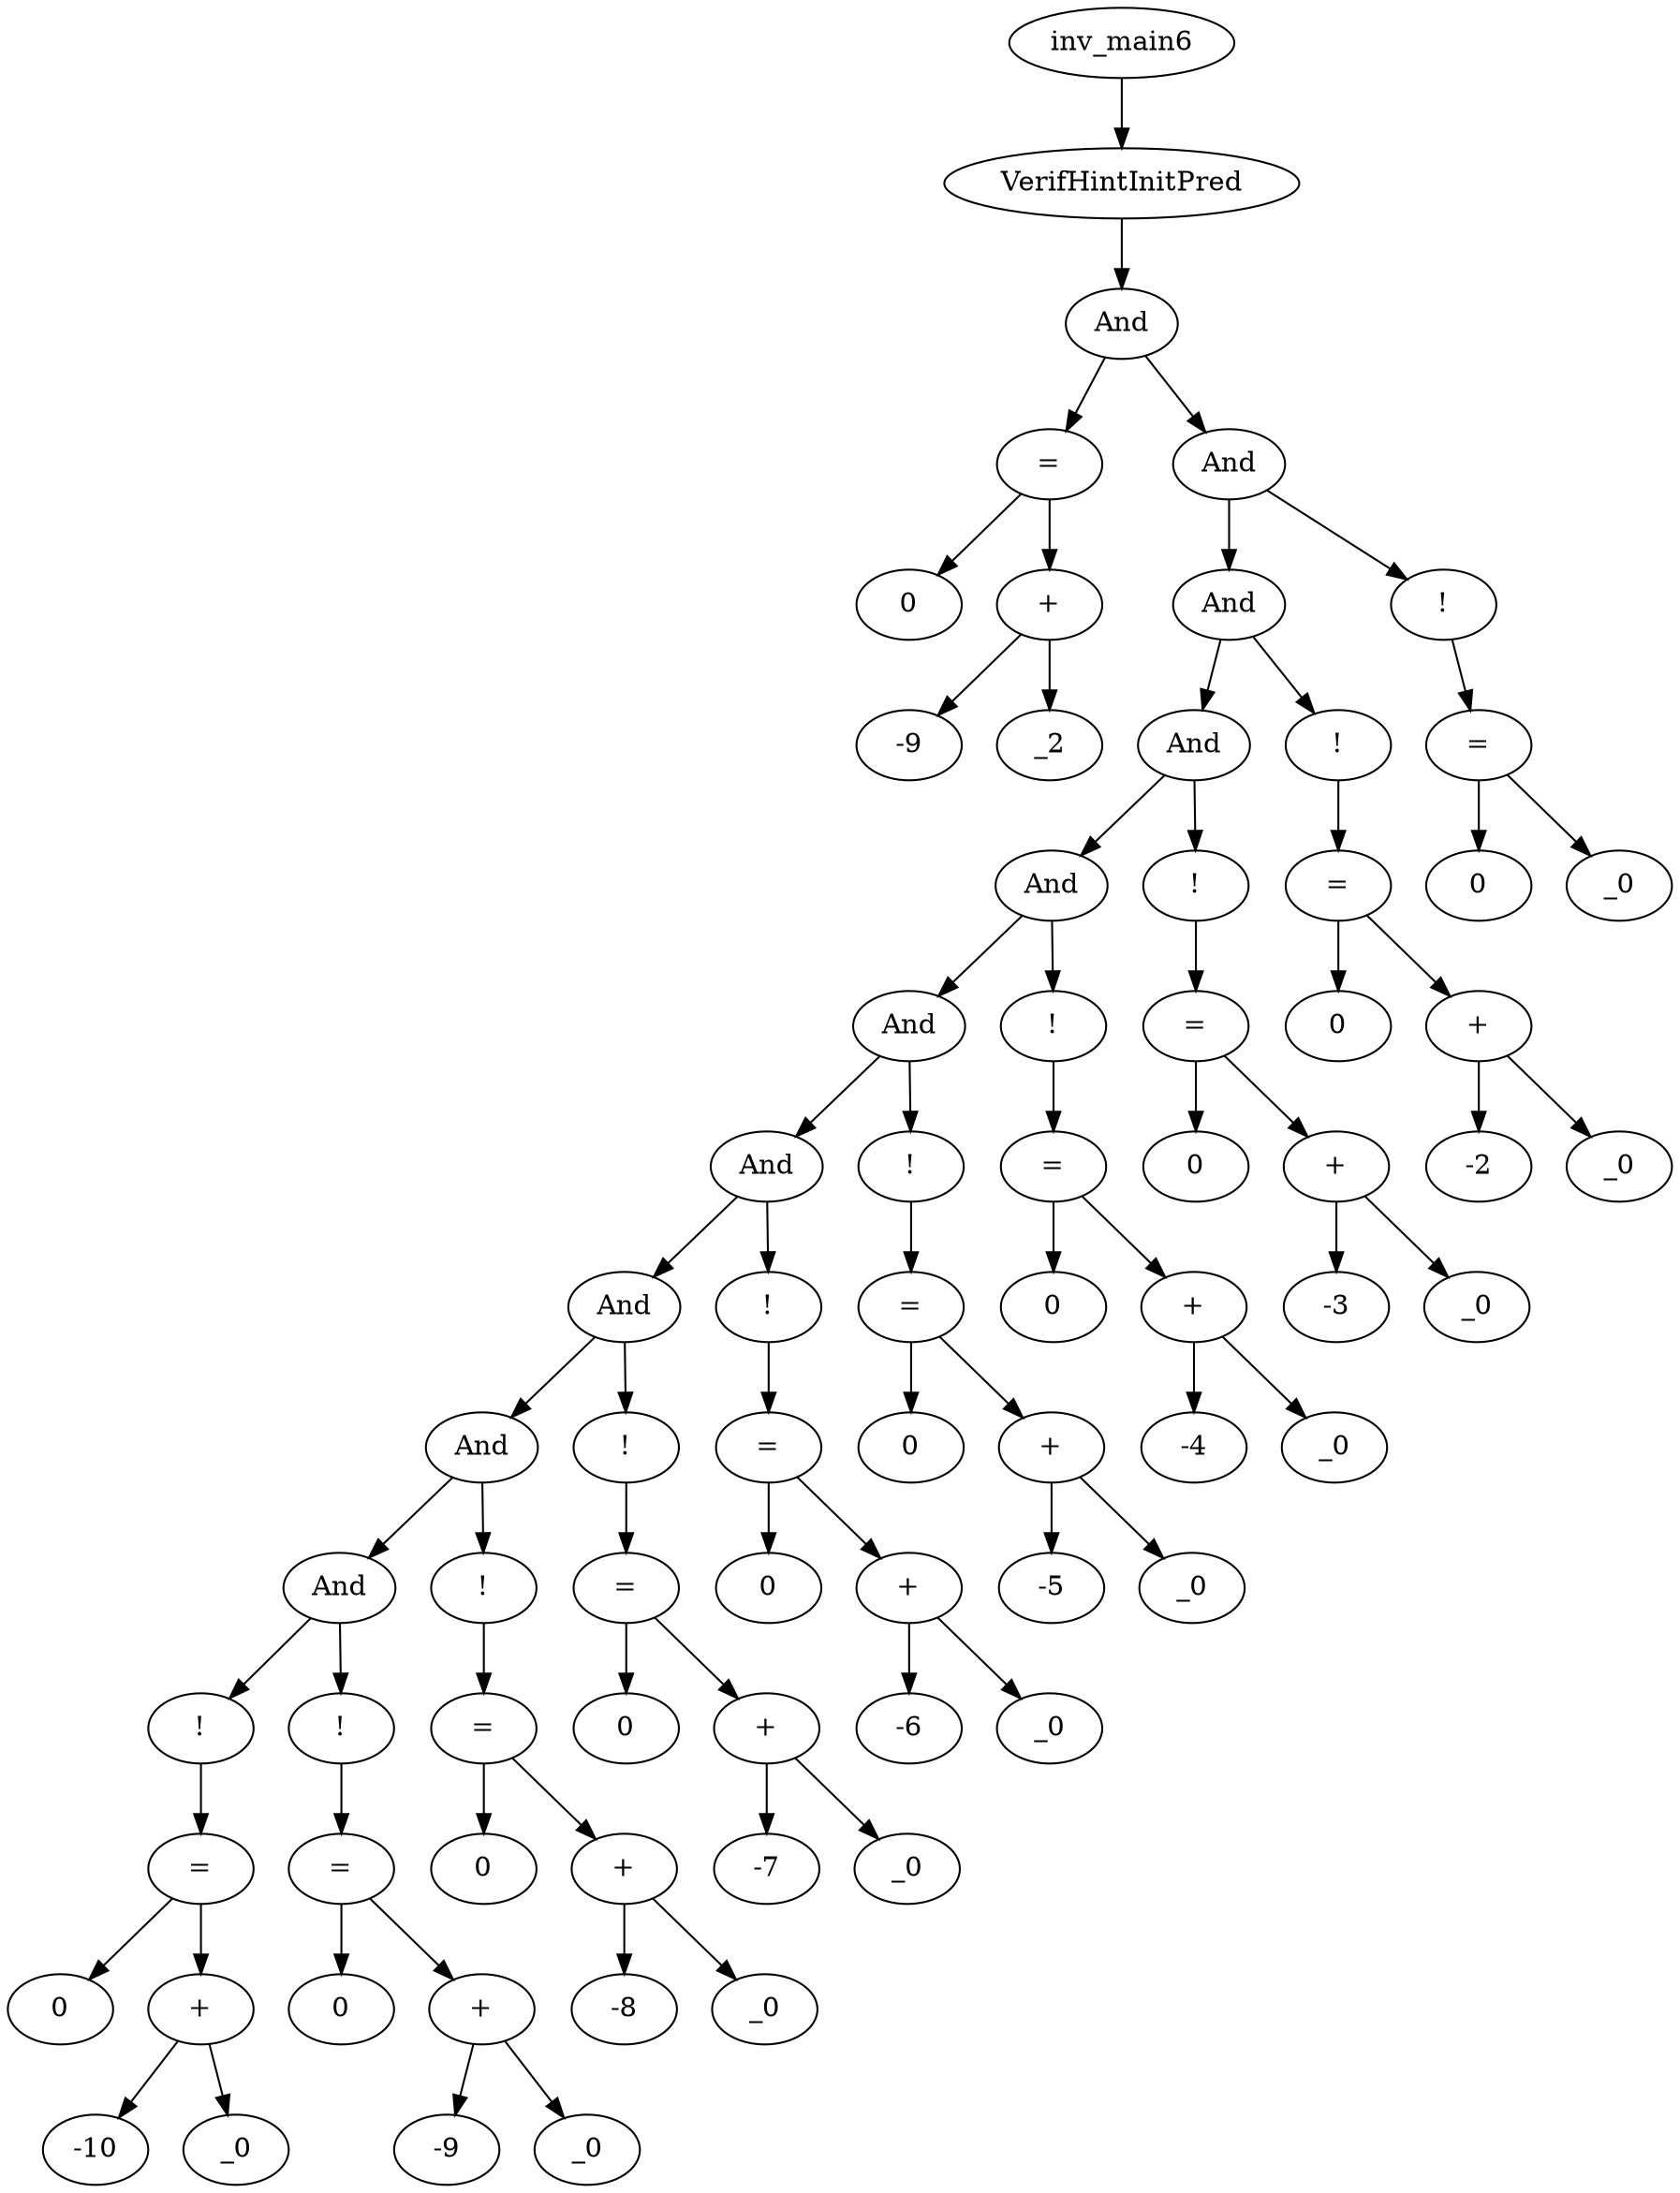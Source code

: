 digraph dag {
0 [label="inv_main6"];
1 [label="VerifHintInitPred"];
2 [label="And"];
3 [label="="];
4 [label="0"];
5 [label="+"];
6 [label="-9"];
7 [label="_2"];
8 [label="And"];
9 [label="And"];
10 [label="And"];
11 [label="And"];
12 [label="And"];
13 [label="And"];
14 [label="And"];
15 [label="And"];
16 [label="And"];
17 [label="!"];
18 [label="="];
19 [label="0"];
20 [label="+"];
21 [label="-10"];
22 [label="_0"];
23 [label="!"];
24 [label="="];
25 [label="0"];
26 [label="+"];
27 [label="-9"];
28 [label="_0"];
29 [label="!"];
30 [label="="];
31 [label="0"];
32 [label="+"];
33 [label="-8"];
34 [label="_0"];
35 [label="!"];
36 [label="="];
37 [label="0"];
38 [label="+"];
39 [label="-7"];
40 [label="_0"];
41 [label="!"];
42 [label="="];
43 [label="0"];
44 [label="+"];
45 [label="-6"];
46 [label="_0"];
47 [label="!"];
48 [label="="];
49 [label="0"];
50 [label="+"];
51 [label="-5"];
52 [label="_0"];
53 [label="!"];
54 [label="="];
55 [label="0"];
56 [label="+"];
57 [label="-4"];
58 [label="_0"];
59 [label="!"];
60 [label="="];
61 [label="0"];
62 [label="+"];
63 [label="-3"];
64 [label="_0"];
65 [label="!"];
66 [label="="];
67 [label="0"];
68 [label="+"];
69 [label="-2"];
70 [label="_0"];
71 [label="!"];
72 [label="="];
73 [label="0"];
74 [label="_0"];
0->1
1->2
2->3
2 -> 8
3->5
3 -> 4
5->7
5 -> 6
8->9
8 -> 71
9->10
9 -> 65
10->11
10 -> 59
11->12
11 -> 53
12->13
12 -> 47
13->14
13 -> 41
14->15
14 -> 35
15->16
15 -> 29
16->17
16 -> 23
17->18
18->20
18 -> 19
20->22
20 -> 21
23->24
24->26
24 -> 25
26->28
26 -> 27
29->30
30->32
30 -> 31
32->34
32 -> 33
35->36
36->38
36 -> 37
38->40
38 -> 39
41->42
42->44
42 -> 43
44->46
44 -> 45
47->48
48->50
48 -> 49
50->52
50 -> 51
53->54
54->56
54 -> 55
56->58
56 -> 57
59->60
60->62
60 -> 61
62->64
62 -> 63
65->66
66->68
66 -> 67
68->70
68 -> 69
71->72
72->74
72 -> 73
}
